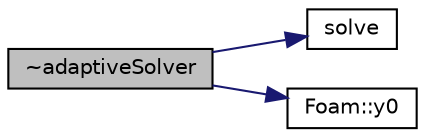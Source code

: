 digraph "~adaptiveSolver"
{
  bgcolor="transparent";
  edge [fontname="Helvetica",fontsize="10",labelfontname="Helvetica",labelfontsize="10"];
  node [fontname="Helvetica",fontsize="10",shape=record];
  rankdir="LR";
  Node1 [label="~adaptiveSolver",height=0.2,width=0.4,color="black", fillcolor="grey75", style="filled", fontcolor="black"];
  Node1 -> Node2 [color="midnightblue",fontsize="10",style="solid",fontname="Helvetica"];
  Node2 [label="solve",height=0.2,width=0.4,color="black",URL="$a00021.html#a3c4c48cf0cafd8bdc1ee5f1e4d241148",tooltip="Solve a single step dx and return the error. "];
  Node1 -> Node3 [color="midnightblue",fontsize="10",style="solid",fontname="Helvetica"];
  Node3 [label="Foam::y0",height=0.2,width=0.4,color="black",URL="$a10733.html#a30cc5927b23ad62902bfeab8cc64ef1b"];
}
